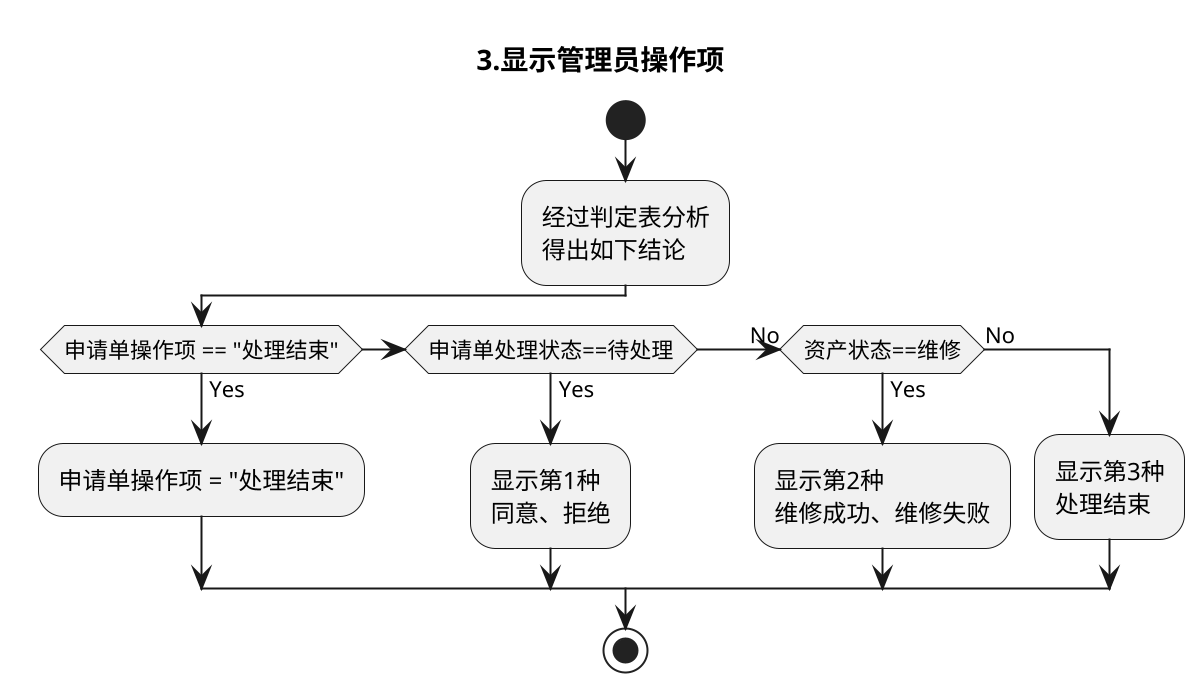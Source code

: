 @startuml
scale 2
title 3.显示管理员操作项
start
:经过判定表分析
得出如下结论;
if (申请单操作项 == "处理结束")  then (Yes)
:申请单操作项 = "处理结束";
else if (申请单处理状态==待处理) then (Yes)
:显示第1种
同意、拒绝;
(No) elseif (资产状态==维修) then (Yes)
:显示第2种
维修成功、维修失败;
else (No)
:显示第3种
处理结束;
endif
stop
@enduml